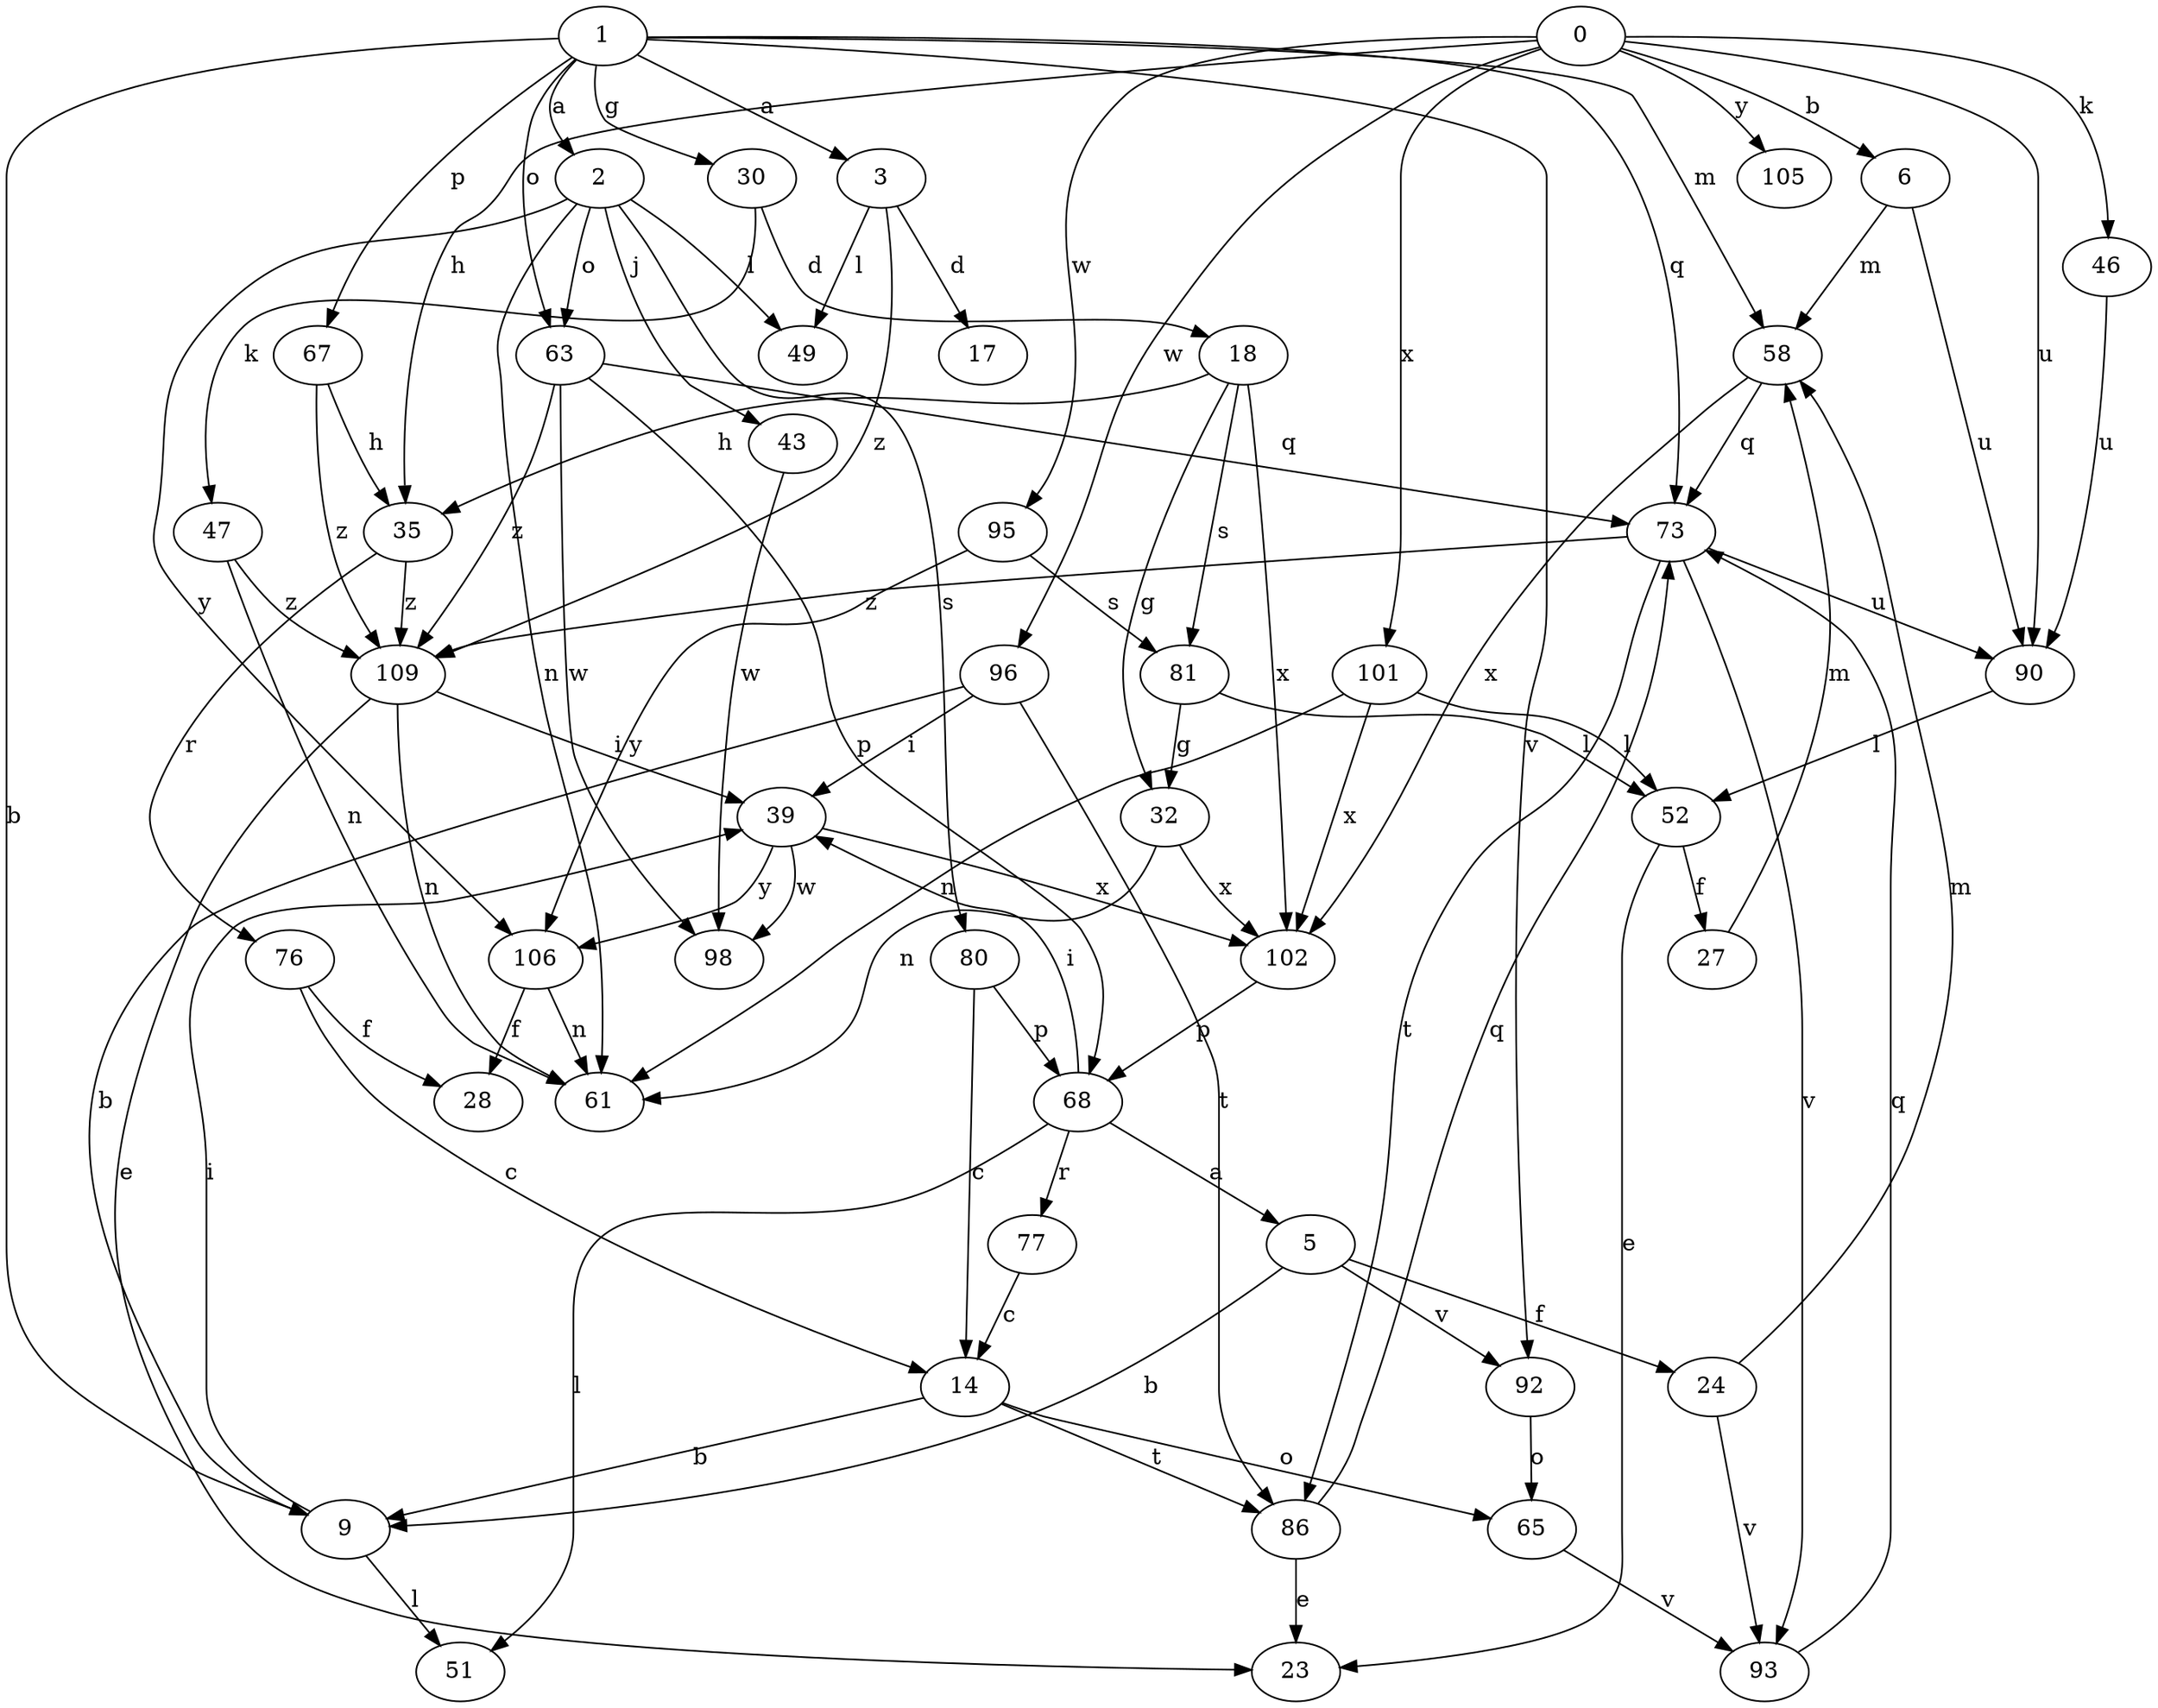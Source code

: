 strict digraph  {
0;
1;
2;
3;
5;
6;
9;
14;
17;
18;
23;
24;
27;
28;
30;
32;
35;
39;
43;
46;
47;
49;
51;
52;
58;
61;
63;
65;
67;
68;
73;
76;
77;
80;
81;
86;
90;
92;
93;
95;
96;
98;
101;
102;
105;
106;
109;
0 -> 6  [label=b];
0 -> 35  [label=h];
0 -> 46  [label=k];
0 -> 90  [label=u];
0 -> 95  [label=w];
0 -> 96  [label=w];
0 -> 101  [label=x];
0 -> 105  [label=y];
1 -> 2  [label=a];
1 -> 3  [label=a];
1 -> 9  [label=b];
1 -> 30  [label=g];
1 -> 58  [label=m];
1 -> 63  [label=o];
1 -> 67  [label=p];
1 -> 73  [label=q];
1 -> 92  [label=v];
2 -> 43  [label=j];
2 -> 49  [label=l];
2 -> 61  [label=n];
2 -> 63  [label=o];
2 -> 80  [label=s];
2 -> 106  [label=y];
3 -> 17  [label=d];
3 -> 49  [label=l];
3 -> 109  [label=z];
5 -> 9  [label=b];
5 -> 24  [label=f];
5 -> 92  [label=v];
6 -> 58  [label=m];
6 -> 90  [label=u];
9 -> 39  [label=i];
9 -> 51  [label=l];
14 -> 9  [label=b];
14 -> 65  [label=o];
14 -> 86  [label=t];
18 -> 32  [label=g];
18 -> 35  [label=h];
18 -> 81  [label=s];
18 -> 102  [label=x];
24 -> 58  [label=m];
24 -> 93  [label=v];
27 -> 58  [label=m];
30 -> 18  [label=d];
30 -> 47  [label=k];
32 -> 61  [label=n];
32 -> 102  [label=x];
35 -> 76  [label=r];
35 -> 109  [label=z];
39 -> 98  [label=w];
39 -> 102  [label=x];
39 -> 106  [label=y];
43 -> 98  [label=w];
46 -> 90  [label=u];
47 -> 61  [label=n];
47 -> 109  [label=z];
52 -> 23  [label=e];
52 -> 27  [label=f];
58 -> 73  [label=q];
58 -> 102  [label=x];
63 -> 68  [label=p];
63 -> 73  [label=q];
63 -> 98  [label=w];
63 -> 109  [label=z];
65 -> 93  [label=v];
67 -> 35  [label=h];
67 -> 109  [label=z];
68 -> 5  [label=a];
68 -> 39  [label=i];
68 -> 51  [label=l];
68 -> 77  [label=r];
73 -> 86  [label=t];
73 -> 90  [label=u];
73 -> 93  [label=v];
73 -> 109  [label=z];
76 -> 14  [label=c];
76 -> 28  [label=f];
77 -> 14  [label=c];
80 -> 14  [label=c];
80 -> 68  [label=p];
81 -> 32  [label=g];
81 -> 52  [label=l];
86 -> 23  [label=e];
86 -> 73  [label=q];
90 -> 52  [label=l];
92 -> 65  [label=o];
93 -> 73  [label=q];
95 -> 81  [label=s];
95 -> 106  [label=y];
96 -> 9  [label=b];
96 -> 39  [label=i];
96 -> 86  [label=t];
101 -> 52  [label=l];
101 -> 61  [label=n];
101 -> 102  [label=x];
102 -> 68  [label=p];
106 -> 28  [label=f];
106 -> 61  [label=n];
109 -> 23  [label=e];
109 -> 39  [label=i];
109 -> 61  [label=n];
}
